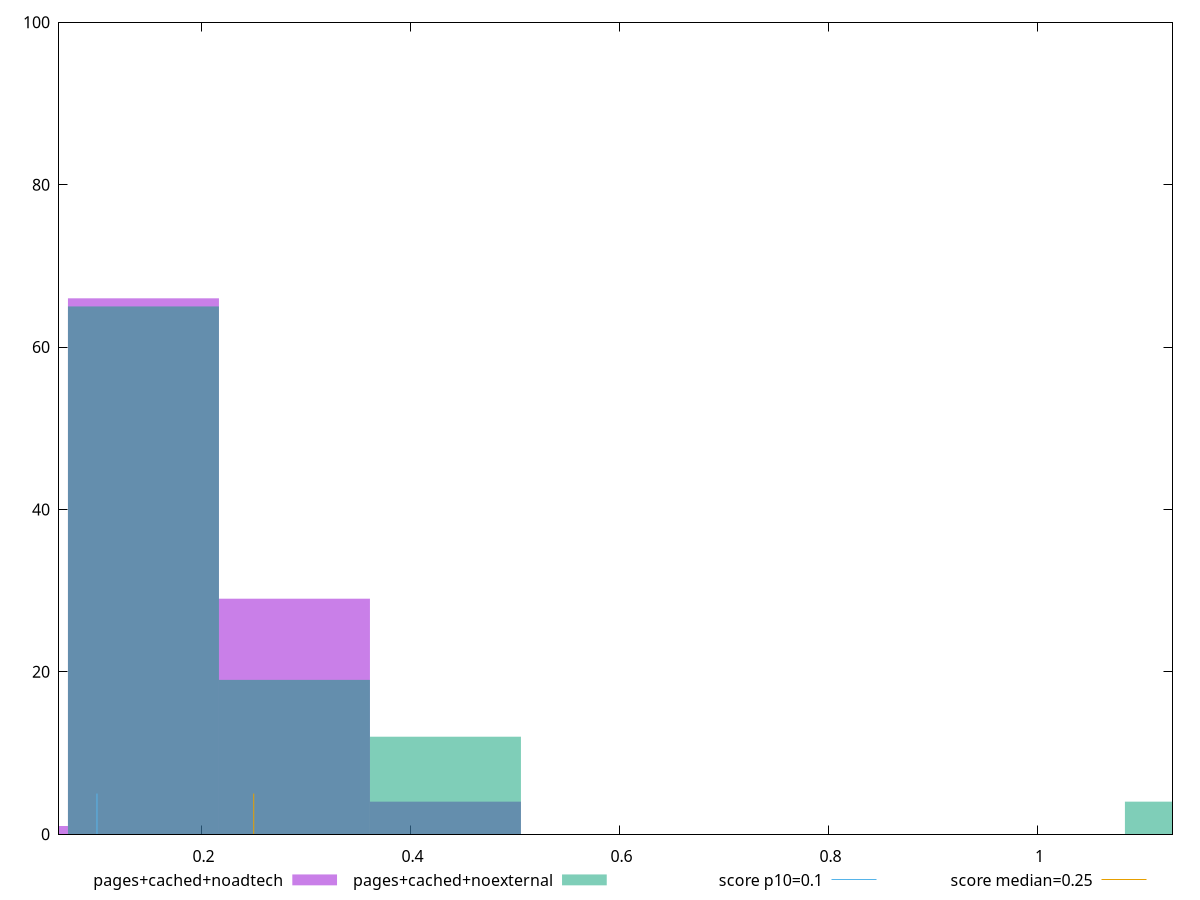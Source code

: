 reset

$pagesCachedNoadtech <<EOF
0.144482448197672 66
0.288964896395344 29
0.43344734459301604 4
0 1
EOF

$pagesCachedNoexternal <<EOF
1.155859585581376 4
0.144482448197672 65
0.288964896395344 19
0.43344734459301604 12
EOF

set key outside below
set boxwidth 0.144482448197672
set xrange [0.0636767578125:1.1291448974609375]
set yrange [0:100]
set style fill transparent solid 0.5 noborder

set parametric
set terminal svg size 640, 500 enhanced background rgb 'white'
set output "report_00007_2020-12-11T15:55:29.892Z/cumulative-layout-shift/comparison/histogram/4_vs_5.svg"

plot $pagesCachedNoadtech title "pages+cached+noadtech" with boxes, \
     $pagesCachedNoexternal title "pages+cached+noexternal" with boxes, \
     0.1,t title "score p10=0.1", \
     0.25,t title "score median=0.25"

reset
